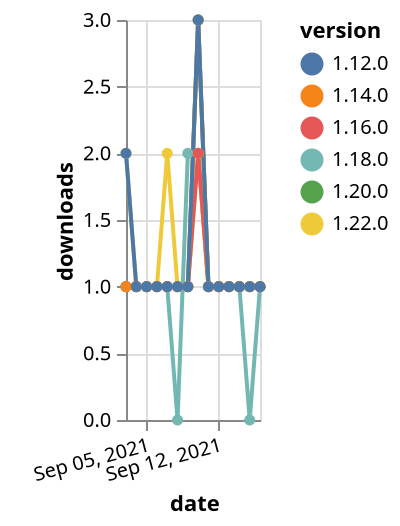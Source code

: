 {"$schema": "https://vega.github.io/schema/vega-lite/v5.json", "description": "A simple bar chart with embedded data.", "data": {"values": [{"date": "2021-09-03", "total": 155, "delta": 1, "version": "1.18.0"}, {"date": "2021-09-04", "total": 156, "delta": 1, "version": "1.18.0"}, {"date": "2021-09-05", "total": 157, "delta": 1, "version": "1.18.0"}, {"date": "2021-09-06", "total": 158, "delta": 1, "version": "1.18.0"}, {"date": "2021-09-07", "total": 159, "delta": 1, "version": "1.18.0"}, {"date": "2021-09-08", "total": 159, "delta": 0, "version": "1.18.0"}, {"date": "2021-09-09", "total": 161, "delta": 2, "version": "1.18.0"}, {"date": "2021-09-10", "total": 163, "delta": 2, "version": "1.18.0"}, {"date": "2021-09-11", "total": 164, "delta": 1, "version": "1.18.0"}, {"date": "2021-09-12", "total": 165, "delta": 1, "version": "1.18.0"}, {"date": "2021-09-13", "total": 166, "delta": 1, "version": "1.18.0"}, {"date": "2021-09-14", "total": 167, "delta": 1, "version": "1.18.0"}, {"date": "2021-09-15", "total": 167, "delta": 0, "version": "1.18.0"}, {"date": "2021-09-16", "total": 168, "delta": 1, "version": "1.18.0"}, {"date": "2021-09-03", "total": 119, "delta": 2, "version": "1.22.0"}, {"date": "2021-09-04", "total": 120, "delta": 1, "version": "1.22.0"}, {"date": "2021-09-05", "total": 121, "delta": 1, "version": "1.22.0"}, {"date": "2021-09-06", "total": 122, "delta": 1, "version": "1.22.0"}, {"date": "2021-09-07", "total": 124, "delta": 2, "version": "1.22.0"}, {"date": "2021-09-08", "total": 125, "delta": 1, "version": "1.22.0"}, {"date": "2021-09-09", "total": 126, "delta": 1, "version": "1.22.0"}, {"date": "2021-09-10", "total": 128, "delta": 2, "version": "1.22.0"}, {"date": "2021-09-11", "total": 129, "delta": 1, "version": "1.22.0"}, {"date": "2021-09-12", "total": 130, "delta": 1, "version": "1.22.0"}, {"date": "2021-09-13", "total": 131, "delta": 1, "version": "1.22.0"}, {"date": "2021-09-14", "total": 132, "delta": 1, "version": "1.22.0"}, {"date": "2021-09-15", "total": 133, "delta": 1, "version": "1.22.0"}, {"date": "2021-09-16", "total": 134, "delta": 1, "version": "1.22.0"}, {"date": "2021-09-03", "total": 176, "delta": 1, "version": "1.20.0"}, {"date": "2021-09-04", "total": 177, "delta": 1, "version": "1.20.0"}, {"date": "2021-09-05", "total": 178, "delta": 1, "version": "1.20.0"}, {"date": "2021-09-06", "total": 179, "delta": 1, "version": "1.20.0"}, {"date": "2021-09-07", "total": 180, "delta": 1, "version": "1.20.0"}, {"date": "2021-09-08", "total": 181, "delta": 1, "version": "1.20.0"}, {"date": "2021-09-09", "total": 182, "delta": 1, "version": "1.20.0"}, {"date": "2021-09-10", "total": 185, "delta": 3, "version": "1.20.0"}, {"date": "2021-09-11", "total": 186, "delta": 1, "version": "1.20.0"}, {"date": "2021-09-12", "total": 187, "delta": 1, "version": "1.20.0"}, {"date": "2021-09-13", "total": 188, "delta": 1, "version": "1.20.0"}, {"date": "2021-09-14", "total": 189, "delta": 1, "version": "1.20.0"}, {"date": "2021-09-15", "total": 190, "delta": 1, "version": "1.20.0"}, {"date": "2021-09-16", "total": 191, "delta": 1, "version": "1.20.0"}, {"date": "2021-09-03", "total": 169, "delta": 1, "version": "1.16.0"}, {"date": "2021-09-04", "total": 170, "delta": 1, "version": "1.16.0"}, {"date": "2021-09-05", "total": 171, "delta": 1, "version": "1.16.0"}, {"date": "2021-09-06", "total": 172, "delta": 1, "version": "1.16.0"}, {"date": "2021-09-07", "total": 173, "delta": 1, "version": "1.16.0"}, {"date": "2021-09-08", "total": 174, "delta": 1, "version": "1.16.0"}, {"date": "2021-09-09", "total": 175, "delta": 1, "version": "1.16.0"}, {"date": "2021-09-10", "total": 177, "delta": 2, "version": "1.16.0"}, {"date": "2021-09-11", "total": 178, "delta": 1, "version": "1.16.0"}, {"date": "2021-09-12", "total": 179, "delta": 1, "version": "1.16.0"}, {"date": "2021-09-13", "total": 180, "delta": 1, "version": "1.16.0"}, {"date": "2021-09-14", "total": 181, "delta": 1, "version": "1.16.0"}, {"date": "2021-09-15", "total": 182, "delta": 1, "version": "1.16.0"}, {"date": "2021-09-16", "total": 183, "delta": 1, "version": "1.16.0"}, {"date": "2021-09-03", "total": 313, "delta": 1, "version": "1.14.0"}, {"date": "2021-09-04", "total": 314, "delta": 1, "version": "1.14.0"}, {"date": "2021-09-05", "total": 315, "delta": 1, "version": "1.14.0"}, {"date": "2021-09-06", "total": 316, "delta": 1, "version": "1.14.0"}, {"date": "2021-09-07", "total": 317, "delta": 1, "version": "1.14.0"}, {"date": "2021-09-08", "total": 318, "delta": 1, "version": "1.14.0"}, {"date": "2021-09-09", "total": 319, "delta": 1, "version": "1.14.0"}, {"date": "2021-09-10", "total": 322, "delta": 3, "version": "1.14.0"}, {"date": "2021-09-11", "total": 323, "delta": 1, "version": "1.14.0"}, {"date": "2021-09-12", "total": 324, "delta": 1, "version": "1.14.0"}, {"date": "2021-09-13", "total": 325, "delta": 1, "version": "1.14.0"}, {"date": "2021-09-14", "total": 326, "delta": 1, "version": "1.14.0"}, {"date": "2021-09-15", "total": 327, "delta": 1, "version": "1.14.0"}, {"date": "2021-09-16", "total": 328, "delta": 1, "version": "1.14.0"}, {"date": "2021-09-03", "total": 371, "delta": 2, "version": "1.12.0"}, {"date": "2021-09-04", "total": 372, "delta": 1, "version": "1.12.0"}, {"date": "2021-09-05", "total": 373, "delta": 1, "version": "1.12.0"}, {"date": "2021-09-06", "total": 374, "delta": 1, "version": "1.12.0"}, {"date": "2021-09-07", "total": 375, "delta": 1, "version": "1.12.0"}, {"date": "2021-09-08", "total": 376, "delta": 1, "version": "1.12.0"}, {"date": "2021-09-09", "total": 377, "delta": 1, "version": "1.12.0"}, {"date": "2021-09-10", "total": 380, "delta": 3, "version": "1.12.0"}, {"date": "2021-09-11", "total": 381, "delta": 1, "version": "1.12.0"}, {"date": "2021-09-12", "total": 382, "delta": 1, "version": "1.12.0"}, {"date": "2021-09-13", "total": 383, "delta": 1, "version": "1.12.0"}, {"date": "2021-09-14", "total": 384, "delta": 1, "version": "1.12.0"}, {"date": "2021-09-15", "total": 385, "delta": 1, "version": "1.12.0"}, {"date": "2021-09-16", "total": 386, "delta": 1, "version": "1.12.0"}]}, "width": "container", "mark": {"type": "line", "point": {"filled": true}}, "encoding": {"x": {"field": "date", "type": "temporal", "timeUnit": "yearmonthdate", "title": "date", "axis": {"labelAngle": -15}}, "y": {"field": "delta", "type": "quantitative", "title": "downloads"}, "color": {"field": "version", "type": "nominal"}, "tooltip": {"field": "delta"}}}